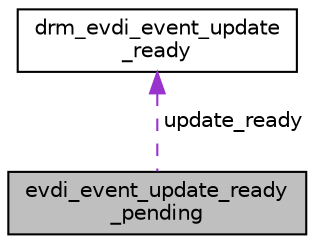 digraph "evdi_event_update_ready_pending"
{
 // LATEX_PDF_SIZE
  edge [fontname="Helvetica",fontsize="10",labelfontname="Helvetica",labelfontsize="10"];
  node [fontname="Helvetica",fontsize="10",shape=record];
  Node1 [label="evdi_event_update_ready\l_pending",height=0.2,width=0.4,color="black", fillcolor="grey75", style="filled", fontcolor="black",tooltip=" "];
  Node2 -> Node1 [dir="back",color="darkorchid3",fontsize="10",style="dashed",label=" update_ready" ,fontname="Helvetica"];
  Node2 [label="drm_evdi_event_update\l_ready",height=0.2,width=0.4,color="black", fillcolor="white", style="filled",URL="$structdrm__evdi__event__update__ready.html",tooltip=" "];
}
